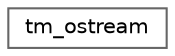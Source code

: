 digraph "Graphical Class Hierarchy"
{
 // LATEX_PDF_SIZE
  bgcolor="transparent";
  edge [fontname=Helvetica,fontsize=10,labelfontname=Helvetica,labelfontsize=10];
  node [fontname=Helvetica,fontsize=10,shape=box,height=0.2,width=0.4];
  rankdir="LR";
  Node0 [label="tm_ostream",height=0.2,width=0.4,color="grey40", fillcolor="white", style="filled",URL="$classtm__ostream.html",tooltip=" "];
}
